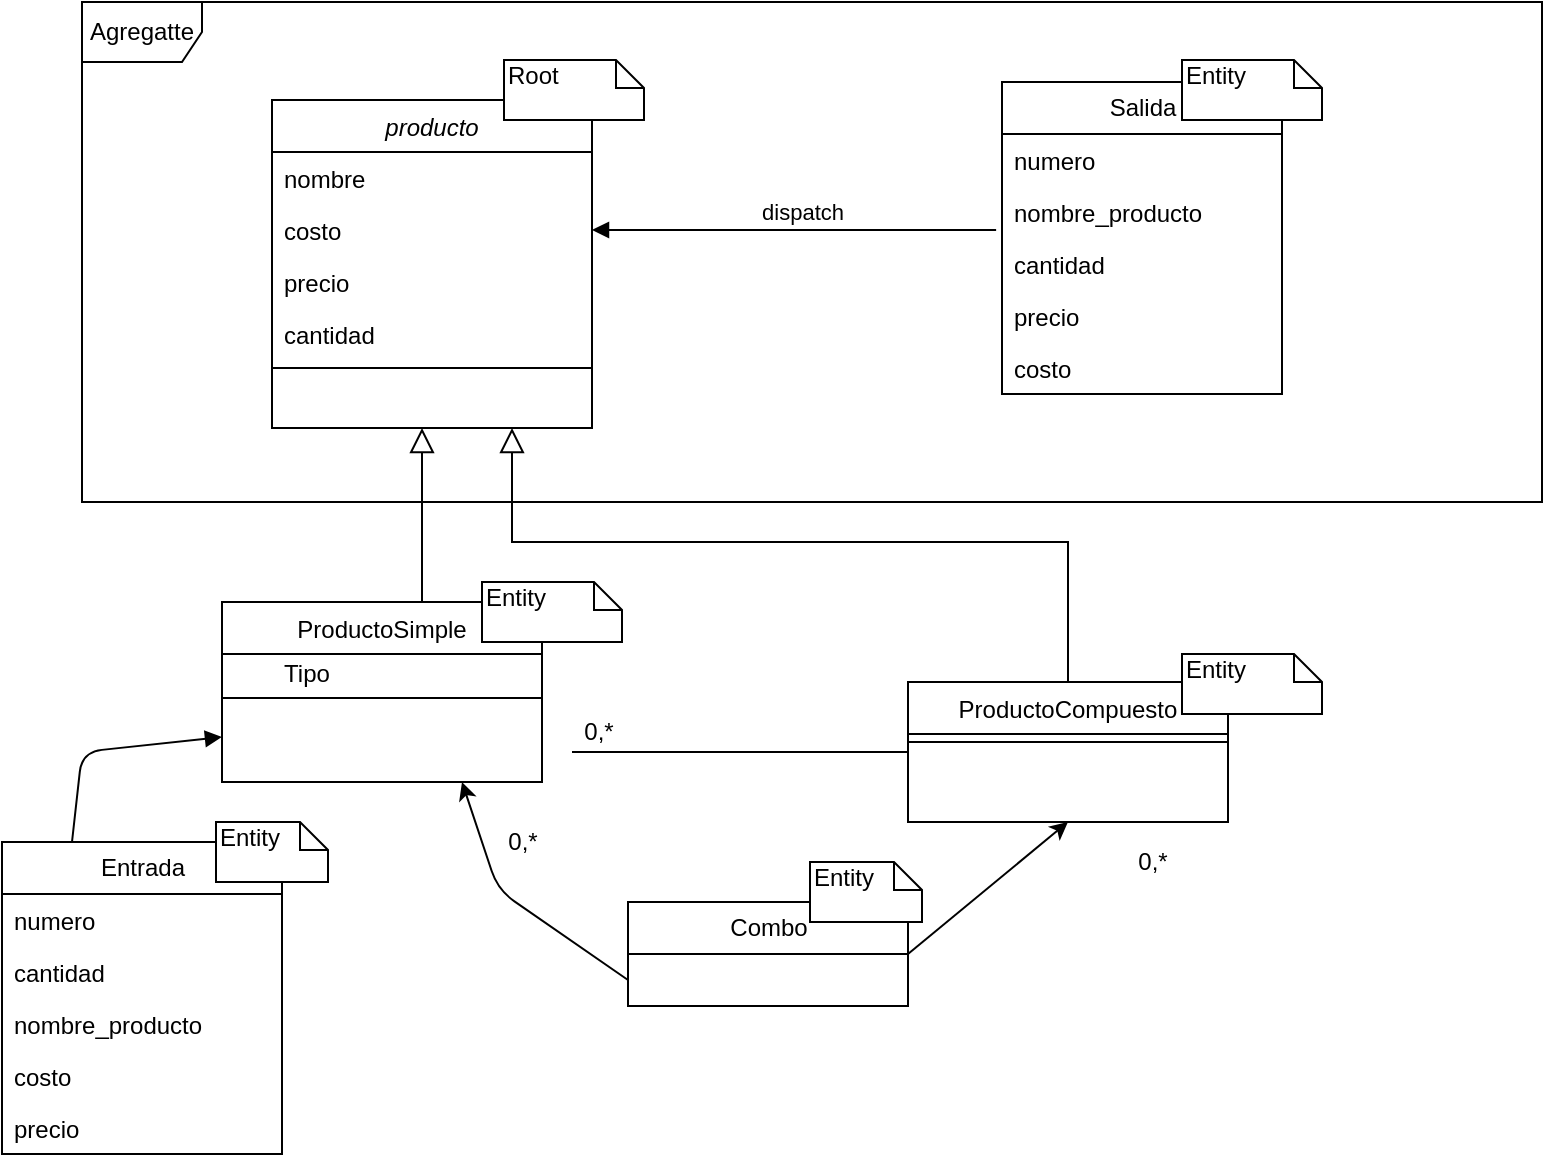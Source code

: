 <mxfile version="13.9.2" type="google"><diagram id="C5RBs43oDa-KdzZeNtuy" name="Page-1"><mxGraphModel dx="1422" dy="794" grid="1" gridSize="10" guides="1" tooltips="1" connect="1" arrows="1" fold="1" page="1" pageScale="1" pageWidth="827" pageHeight="1169" math="0" shadow="0"><root><mxCell id="WIyWlLk6GJQsqaUBKTNV-0"/><mxCell id="WIyWlLk6GJQsqaUBKTNV-1" parent="WIyWlLk6GJQsqaUBKTNV-0"/><mxCell id="rUj7T5CU9WSiJ85JmzcA-3" value="&lt;font style=&quot;vertical-align: inherit&quot;&gt;&lt;font style=&quot;vertical-align: inherit&quot;&gt;&lt;font style=&quot;vertical-align: inherit&quot;&gt;&lt;font style=&quot;vertical-align: inherit&quot;&gt;&lt;font style=&quot;vertical-align: inherit&quot;&gt;&lt;font style=&quot;vertical-align: inherit&quot;&gt;&lt;font style=&quot;vertical-align: inherit&quot;&gt;&lt;font style=&quot;vertical-align: inherit&quot;&gt;Agregatte&lt;br&gt;&lt;/font&gt;&lt;/font&gt;&lt;/font&gt;&lt;/font&gt;&lt;/font&gt;&lt;/font&gt;&lt;/font&gt;&lt;/font&gt;" style="shape=umlFrame;whiteSpace=wrap;html=1;" parent="WIyWlLk6GJQsqaUBKTNV-1" vertex="1"><mxGeometry x="50" y="220" width="730" height="250" as="geometry"/></mxCell><mxCell id="zkfFHV4jXpPFQw0GAbJ--12" value="" style="endArrow=block;endSize=10;endFill=0;shadow=0;strokeWidth=1;rounded=0;edgeStyle=elbowEdgeStyle;elbow=vertical;" parent="WIyWlLk6GJQsqaUBKTNV-1" source="zkfFHV4jXpPFQw0GAbJ--6" target="zkfFHV4jXpPFQw0GAbJ--0" edge="1"><mxGeometry width="160" relative="1" as="geometry"><mxPoint x="218" y="363" as="sourcePoint"/><mxPoint x="218" y="363" as="targetPoint"/><Array as="points"><mxPoint x="220" y="490"/></Array></mxGeometry></mxCell><mxCell id="zkfFHV4jXpPFQw0GAbJ--16" value="" style="endArrow=block;endSize=10;endFill=0;shadow=0;strokeWidth=1;rounded=0;edgeStyle=elbowEdgeStyle;elbow=vertical;entryX=0.75;entryY=1;entryDx=0;entryDy=0;" parent="WIyWlLk6GJQsqaUBKTNV-1" source="zkfFHV4jXpPFQw0GAbJ--13" target="zkfFHV4jXpPFQw0GAbJ--0" edge="1"><mxGeometry width="160" relative="1" as="geometry"><mxPoint x="228" y="533" as="sourcePoint"/><mxPoint x="364.4" y="446.34" as="targetPoint"/><Array as="points"><mxPoint x="420" y="490"/><mxPoint x="380" y="470"/></Array></mxGeometry></mxCell><mxCell id="gTf-zT44PQuza-k66WQD-13" value="0,*" style="text;html=1;align=center;verticalAlign=middle;resizable=0;points=[];autosize=1;" parent="WIyWlLk6GJQsqaUBKTNV-1" vertex="1"><mxGeometry x="293" y="575" width="30" height="20" as="geometry"/></mxCell><mxCell id="gTf-zT44PQuza-k66WQD-15" value="" style="endArrow=none;html=1;entryX=0;entryY=0.5;entryDx=0;entryDy=0;" parent="WIyWlLk6GJQsqaUBKTNV-1" target="zkfFHV4jXpPFQw0GAbJ--13" edge="1"><mxGeometry width="50" height="50" relative="1" as="geometry"><mxPoint x="295" y="595" as="sourcePoint"/><mxPoint x="380" y="600" as="targetPoint"/></mxGeometry></mxCell><mxCell id="gTf-zT44PQuza-k66WQD-43" value="dispatch" style="html=1;verticalAlign=bottom;endArrow=block;entryX=1;entryY=0.5;entryDx=0;entryDy=0;exitX=-0.021;exitY=0.846;exitDx=0;exitDy=0;exitPerimeter=0;" parent="WIyWlLk6GJQsqaUBKTNV-1" source="rUj7T5CU9WSiJ85JmzcA-5" target="zkfFHV4jXpPFQw0GAbJ--2" edge="1"><mxGeometry x="-0.038" width="80" relative="1" as="geometry"><mxPoint x="310" y="630" as="sourcePoint"/><mxPoint x="390" y="630" as="targetPoint"/><Array as="points"/><mxPoint as="offset"/></mxGeometry></mxCell><mxCell id="gTf-zT44PQuza-k66WQD-44" value="" style="html=1;verticalAlign=bottom;endArrow=block;entryX=0;entryY=0.75;entryDx=0;entryDy=0;exitX=0.25;exitY=0;exitDx=0;exitDy=0;" parent="WIyWlLk6GJQsqaUBKTNV-1" source="gTf-zT44PQuza-k66WQD-35" target="zkfFHV4jXpPFQw0GAbJ--6" edge="1"><mxGeometry width="80" relative="1" as="geometry"><mxPoint x="40" y="900" as="sourcePoint"/><mxPoint x="120" y="900" as="targetPoint"/><Array as="points"><mxPoint x="50" y="595"/></Array></mxGeometry></mxCell><mxCell id="gTf-zT44PQuza-k66WQD-55" value="" style="endArrow=classic;html=1;exitX=1;exitY=0.5;exitDx=0;exitDy=0;entryX=0.5;entryY=1;entryDx=0;entryDy=0;" parent="WIyWlLk6GJQsqaUBKTNV-1" source="gTf-zT44PQuza-k66WQD-51" target="zkfFHV4jXpPFQw0GAbJ--13" edge="1"><mxGeometry width="50" height="50" relative="1" as="geometry"><mxPoint x="670" y="620" as="sourcePoint"/><mxPoint x="720" y="570" as="targetPoint"/></mxGeometry></mxCell><mxCell id="gTf-zT44PQuza-k66WQD-57" value="0,*" style="text;html=1;align=center;verticalAlign=middle;resizable=0;points=[];autosize=1;" parent="WIyWlLk6GJQsqaUBKTNV-1" vertex="1"><mxGeometry x="570" y="640" width="30" height="20" as="geometry"/></mxCell><mxCell id="gTf-zT44PQuza-k66WQD-58" value="" style="endArrow=classic;html=1;exitX=0;exitY=0.75;exitDx=0;exitDy=0;entryX=0.75;entryY=1;entryDx=0;entryDy=0;" parent="WIyWlLk6GJQsqaUBKTNV-1" source="gTf-zT44PQuza-k66WQD-51" target="zkfFHV4jXpPFQw0GAbJ--6" edge="1"><mxGeometry width="50" height="50" relative="1" as="geometry"><mxPoint x="600" y="600" as="sourcePoint"/><mxPoint x="650" y="550" as="targetPoint"/><Array as="points"><mxPoint x="258" y="664"/></Array></mxGeometry></mxCell><mxCell id="gTf-zT44PQuza-k66WQD-60" value="0,*" style="text;html=1;align=center;verticalAlign=middle;resizable=0;points=[];autosize=1;" parent="WIyWlLk6GJQsqaUBKTNV-1" vertex="1"><mxGeometry x="255" y="630" width="30" height="20" as="geometry"/></mxCell><mxCell id="eVykRj_mXh8NOE0IHdsZ-0" value="Tipo" style="text;html=1;align=center;verticalAlign=middle;resizable=0;points=[];autosize=1;" parent="WIyWlLk6GJQsqaUBKTNV-1" vertex="1"><mxGeometry x="142" y="546" width="40" height="20" as="geometry"/></mxCell><mxCell id="gTf-zT44PQuza-k66WQD-51" value="Combo" style="swimlane;fontStyle=0;childLayout=stackLayout;horizontal=1;startSize=26;fillColor=none;horizontalStack=0;resizeParent=1;resizeParentMax=0;resizeLast=0;collapsible=1;marginBottom=0;html=1;" parent="WIyWlLk6GJQsqaUBKTNV-1" vertex="1"><mxGeometry x="323" y="670" width="140" height="52" as="geometry"/></mxCell><mxCell id="gTf-zT44PQuza-k66WQD-61" value="Entity" style="shape=note;whiteSpace=wrap;html=1;size=14;verticalAlign=top;align=left;spacingTop=-6;" parent="WIyWlLk6GJQsqaUBKTNV-1" vertex="1"><mxGeometry x="414" y="650" width="56" height="30" as="geometry"/></mxCell><mxCell id="zkfFHV4jXpPFQw0GAbJ--0" value="producto" style="swimlane;fontStyle=2;align=center;verticalAlign=top;childLayout=stackLayout;horizontal=1;startSize=26;horizontalStack=0;resizeParent=1;resizeLast=0;collapsible=1;marginBottom=0;rounded=0;shadow=0;strokeWidth=1;" parent="WIyWlLk6GJQsqaUBKTNV-1" vertex="1"><mxGeometry x="145" y="269" width="160" height="164" as="geometry"><mxRectangle x="230" y="140" width="160" height="26" as="alternateBounds"/></mxGeometry></mxCell><mxCell id="zkfFHV4jXpPFQw0GAbJ--1" value="nombre" style="text;align=left;verticalAlign=top;spacingLeft=4;spacingRight=4;overflow=hidden;rotatable=0;points=[[0,0.5],[1,0.5]];portConstraint=eastwest;" parent="zkfFHV4jXpPFQw0GAbJ--0" vertex="1"><mxGeometry y="26" width="160" height="26" as="geometry"/></mxCell><mxCell id="zkfFHV4jXpPFQw0GAbJ--2" value="costo" style="text;align=left;verticalAlign=top;spacingLeft=4;spacingRight=4;overflow=hidden;rotatable=0;points=[[0,0.5],[1,0.5]];portConstraint=eastwest;rounded=0;shadow=0;html=0;" parent="zkfFHV4jXpPFQw0GAbJ--0" vertex="1"><mxGeometry y="52" width="160" height="26" as="geometry"/></mxCell><mxCell id="zkfFHV4jXpPFQw0GAbJ--3" value="precio" style="text;align=left;verticalAlign=top;spacingLeft=4;spacingRight=4;overflow=hidden;rotatable=0;points=[[0,0.5],[1,0.5]];portConstraint=eastwest;rounded=0;shadow=0;html=0;" parent="zkfFHV4jXpPFQw0GAbJ--0" vertex="1"><mxGeometry y="78" width="160" height="26" as="geometry"/></mxCell><mxCell id="gTf-zT44PQuza-k66WQD-45" value="cantidad" style="text;align=left;verticalAlign=top;spacingLeft=4;spacingRight=4;overflow=hidden;rotatable=0;points=[[0,0.5],[1,0.5]];portConstraint=eastwest;rounded=0;shadow=0;html=0;" parent="zkfFHV4jXpPFQw0GAbJ--0" vertex="1"><mxGeometry y="104" width="160" height="26" as="geometry"/></mxCell><mxCell id="zkfFHV4jXpPFQw0GAbJ--4" value="" style="line;html=1;strokeWidth=1;align=left;verticalAlign=middle;spacingTop=-1;spacingLeft=3;spacingRight=3;rotatable=0;labelPosition=right;points=[];portConstraint=eastwest;" parent="zkfFHV4jXpPFQw0GAbJ--0" vertex="1"><mxGeometry y="130" width="160" height="8" as="geometry"/></mxCell><mxCell id="gTf-zT44PQuza-k66WQD-22" value="&lt;font style=&quot;vertical-align: inherit&quot;&gt;&lt;font style=&quot;vertical-align: inherit&quot;&gt;&lt;font style=&quot;vertical-align: inherit&quot;&gt;&lt;font style=&quot;vertical-align: inherit&quot;&gt;Salida&lt;br&gt;&lt;/font&gt;&lt;/font&gt;&lt;/font&gt;&lt;/font&gt;" style="swimlane;fontStyle=0;childLayout=stackLayout;horizontal=1;startSize=26;fillColor=none;horizontalStack=0;resizeParent=1;resizeParentMax=0;resizeLast=0;collapsible=1;marginBottom=0;html=1;" parent="WIyWlLk6GJQsqaUBKTNV-1" vertex="1"><mxGeometry x="510" y="260" width="140" height="156" as="geometry"/></mxCell><mxCell id="rUj7T5CU9WSiJ85JmzcA-0" value="numero" style="text;strokeColor=none;fillColor=none;align=left;verticalAlign=top;spacingLeft=4;spacingRight=4;overflow=hidden;rotatable=0;points=[[0,0.5],[1,0.5]];portConstraint=eastwest;" parent="gTf-zT44PQuza-k66WQD-22" vertex="1"><mxGeometry y="26" width="140" height="26" as="geometry"/></mxCell><mxCell id="rUj7T5CU9WSiJ85JmzcA-5" value="nombre_producto" style="text;strokeColor=none;fillColor=none;align=left;verticalAlign=top;spacingLeft=4;spacingRight=4;overflow=hidden;rotatable=0;points=[[0,0.5],[1,0.5]];portConstraint=eastwest;" parent="gTf-zT44PQuza-k66WQD-22" vertex="1"><mxGeometry y="52" width="140" height="26" as="geometry"/></mxCell><mxCell id="gTf-zT44PQuza-k66WQD-23" value="cantidad" style="text;strokeColor=none;fillColor=none;align=left;verticalAlign=top;spacingLeft=4;spacingRight=4;overflow=hidden;rotatable=0;points=[[0,0.5],[1,0.5]];portConstraint=eastwest;" parent="gTf-zT44PQuza-k66WQD-22" vertex="1"><mxGeometry y="78" width="140" height="26" as="geometry"/></mxCell><mxCell id="gTf-zT44PQuza-k66WQD-24" value="precio" style="text;strokeColor=none;fillColor=none;align=left;verticalAlign=top;spacingLeft=4;spacingRight=4;overflow=hidden;rotatable=0;points=[[0,0.5],[1,0.5]];portConstraint=eastwest;" parent="gTf-zT44PQuza-k66WQD-22" vertex="1"><mxGeometry y="104" width="140" height="26" as="geometry"/></mxCell><mxCell id="gTf-zT44PQuza-k66WQD-25" value="costo" style="text;strokeColor=none;fillColor=none;align=left;verticalAlign=top;spacingLeft=4;spacingRight=4;overflow=hidden;rotatable=0;points=[[0,0.5],[1,0.5]];portConstraint=eastwest;" parent="gTf-zT44PQuza-k66WQD-22" vertex="1"><mxGeometry y="130" width="140" height="26" as="geometry"/></mxCell><mxCell id="zkfFHV4jXpPFQw0GAbJ--6" value="ProductoSimple" style="swimlane;fontStyle=0;align=center;verticalAlign=top;childLayout=stackLayout;horizontal=1;startSize=26;horizontalStack=0;resizeParent=1;resizeLast=0;collapsible=1;marginBottom=0;rounded=0;shadow=0;strokeWidth=1;" parent="WIyWlLk6GJQsqaUBKTNV-1" vertex="1"><mxGeometry x="120" y="520" width="160" height="90" as="geometry"><mxRectangle x="130" y="380" width="160" height="26" as="alternateBounds"/></mxGeometry></mxCell><mxCell id="zkfFHV4jXpPFQw0GAbJ--9" value="" style="line;html=1;strokeWidth=1;align=left;verticalAlign=middle;spacingTop=-1;spacingLeft=3;spacingRight=3;rotatable=0;labelPosition=right;points=[];portConstraint=eastwest;" parent="zkfFHV4jXpPFQw0GAbJ--6" vertex="1"><mxGeometry y="26" width="160" height="44" as="geometry"/></mxCell><mxCell id="rUj7T5CU9WSiJ85JmzcA-9" value="Entity" style="shape=note;whiteSpace=wrap;html=1;size=14;verticalAlign=top;align=left;spacingTop=-6;" parent="WIyWlLk6GJQsqaUBKTNV-1" vertex="1"><mxGeometry x="600" y="249" width="70" height="30" as="geometry"/></mxCell><mxCell id="gTf-zT44PQuza-k66WQD-46" value="&lt;font style=&quot;vertical-align: inherit&quot;&gt;&lt;font style=&quot;vertical-align: inherit&quot;&gt;Root&lt;/font&gt;&lt;/font&gt;" style="shape=note;whiteSpace=wrap;html=1;size=14;verticalAlign=top;align=left;spacingTop=-6;" parent="WIyWlLk6GJQsqaUBKTNV-1" vertex="1"><mxGeometry x="261" y="249" width="70" height="30" as="geometry"/></mxCell><mxCell id="gTf-zT44PQuza-k66WQD-48" value="Entity" style="shape=note;whiteSpace=wrap;html=1;size=14;verticalAlign=top;align=left;spacingTop=-6;" parent="WIyWlLk6GJQsqaUBKTNV-1" vertex="1"><mxGeometry x="250" y="510" width="70" height="30" as="geometry"/></mxCell><mxCell id="zkfFHV4jXpPFQw0GAbJ--13" value="ProductoCompuesto" style="swimlane;fontStyle=0;align=center;verticalAlign=top;childLayout=stackLayout;horizontal=1;startSize=26;horizontalStack=0;resizeParent=1;resizeLast=0;collapsible=1;marginBottom=0;rounded=0;shadow=0;strokeWidth=1;" parent="WIyWlLk6GJQsqaUBKTNV-1" vertex="1"><mxGeometry x="463" y="560" width="160" height="70" as="geometry"><mxRectangle x="340" y="380" width="170" height="26" as="alternateBounds"/></mxGeometry></mxCell><mxCell id="zkfFHV4jXpPFQw0GAbJ--15" value="" style="line;html=1;strokeWidth=1;align=left;verticalAlign=middle;spacingTop=-1;spacingLeft=3;spacingRight=3;rotatable=0;labelPosition=right;points=[];portConstraint=eastwest;" parent="zkfFHV4jXpPFQw0GAbJ--13" vertex="1"><mxGeometry y="26" width="160" height="8" as="geometry"/></mxCell><mxCell id="gTf-zT44PQuza-k66WQD-47" value="Entity" style="shape=note;whiteSpace=wrap;html=1;size=14;verticalAlign=top;align=left;spacingTop=-6;" parent="WIyWlLk6GJQsqaUBKTNV-1" vertex="1"><mxGeometry x="600" y="546" width="70" height="30" as="geometry"/></mxCell><mxCell id="gTf-zT44PQuza-k66WQD-35" value="&lt;font style=&quot;vertical-align: inherit&quot;&gt;&lt;font style=&quot;vertical-align: inherit&quot;&gt;&lt;font style=&quot;vertical-align: inherit&quot;&gt;&lt;font style=&quot;vertical-align: inherit&quot;&gt;Entrada&lt;/font&gt;&lt;/font&gt;&lt;/font&gt;&lt;/font&gt;" style="swimlane;fontStyle=0;childLayout=stackLayout;horizontal=1;startSize=26;fillColor=none;horizontalStack=0;resizeParent=1;resizeParentMax=0;resizeLast=0;collapsible=1;marginBottom=0;html=1;" parent="WIyWlLk6GJQsqaUBKTNV-1" vertex="1"><mxGeometry x="10" y="640" width="140" height="156" as="geometry"/></mxCell><mxCell id="gTf-zT44PQuza-k66WQD-36" value="numero" style="text;strokeColor=none;fillColor=none;align=left;verticalAlign=top;spacingLeft=4;spacingRight=4;overflow=hidden;rotatable=0;points=[[0,0.5],[1,0.5]];portConstraint=eastwest;" parent="gTf-zT44PQuza-k66WQD-35" vertex="1"><mxGeometry y="26" width="140" height="26" as="geometry"/></mxCell><mxCell id="rUj7T5CU9WSiJ85JmzcA-1" value="cantidad" style="text;strokeColor=none;fillColor=none;align=left;verticalAlign=top;spacingLeft=4;spacingRight=4;overflow=hidden;rotatable=0;points=[[0,0.5],[1,0.5]];portConstraint=eastwest;" parent="gTf-zT44PQuza-k66WQD-35" vertex="1"><mxGeometry y="52" width="140" height="26" as="geometry"/></mxCell><mxCell id="rUj7T5CU9WSiJ85JmzcA-6" value="nombre_producto" style="text;strokeColor=none;fillColor=none;align=left;verticalAlign=top;spacingLeft=4;spacingRight=4;overflow=hidden;rotatable=0;points=[[0,0.5],[1,0.5]];portConstraint=eastwest;" parent="gTf-zT44PQuza-k66WQD-35" vertex="1"><mxGeometry y="78" width="140" height="26" as="geometry"/></mxCell><mxCell id="rUj7T5CU9WSiJ85JmzcA-7" value="costo" style="text;strokeColor=none;fillColor=none;align=left;verticalAlign=top;spacingLeft=4;spacingRight=4;overflow=hidden;rotatable=0;points=[[0,0.5],[1,0.5]];portConstraint=eastwest;" parent="gTf-zT44PQuza-k66WQD-35" vertex="1"><mxGeometry y="104" width="140" height="26" as="geometry"/></mxCell><mxCell id="rUj7T5CU9WSiJ85JmzcA-8" value="precio" style="text;strokeColor=none;fillColor=none;align=left;verticalAlign=top;spacingLeft=4;spacingRight=4;overflow=hidden;rotatable=0;points=[[0,0.5],[1,0.5]];portConstraint=eastwest;" parent="gTf-zT44PQuza-k66WQD-35" vertex="1"><mxGeometry y="130" width="140" height="26" as="geometry"/></mxCell><mxCell id="2FQ5E2lp2yeg1ajhUdJ4-0" value="Entity" style="shape=note;whiteSpace=wrap;html=1;size=14;verticalAlign=top;align=left;spacingTop=-6;" parent="WIyWlLk6GJQsqaUBKTNV-1" vertex="1"><mxGeometry x="117" y="630" width="56" height="30" as="geometry"/></mxCell></root></mxGraphModel></diagram></mxfile>